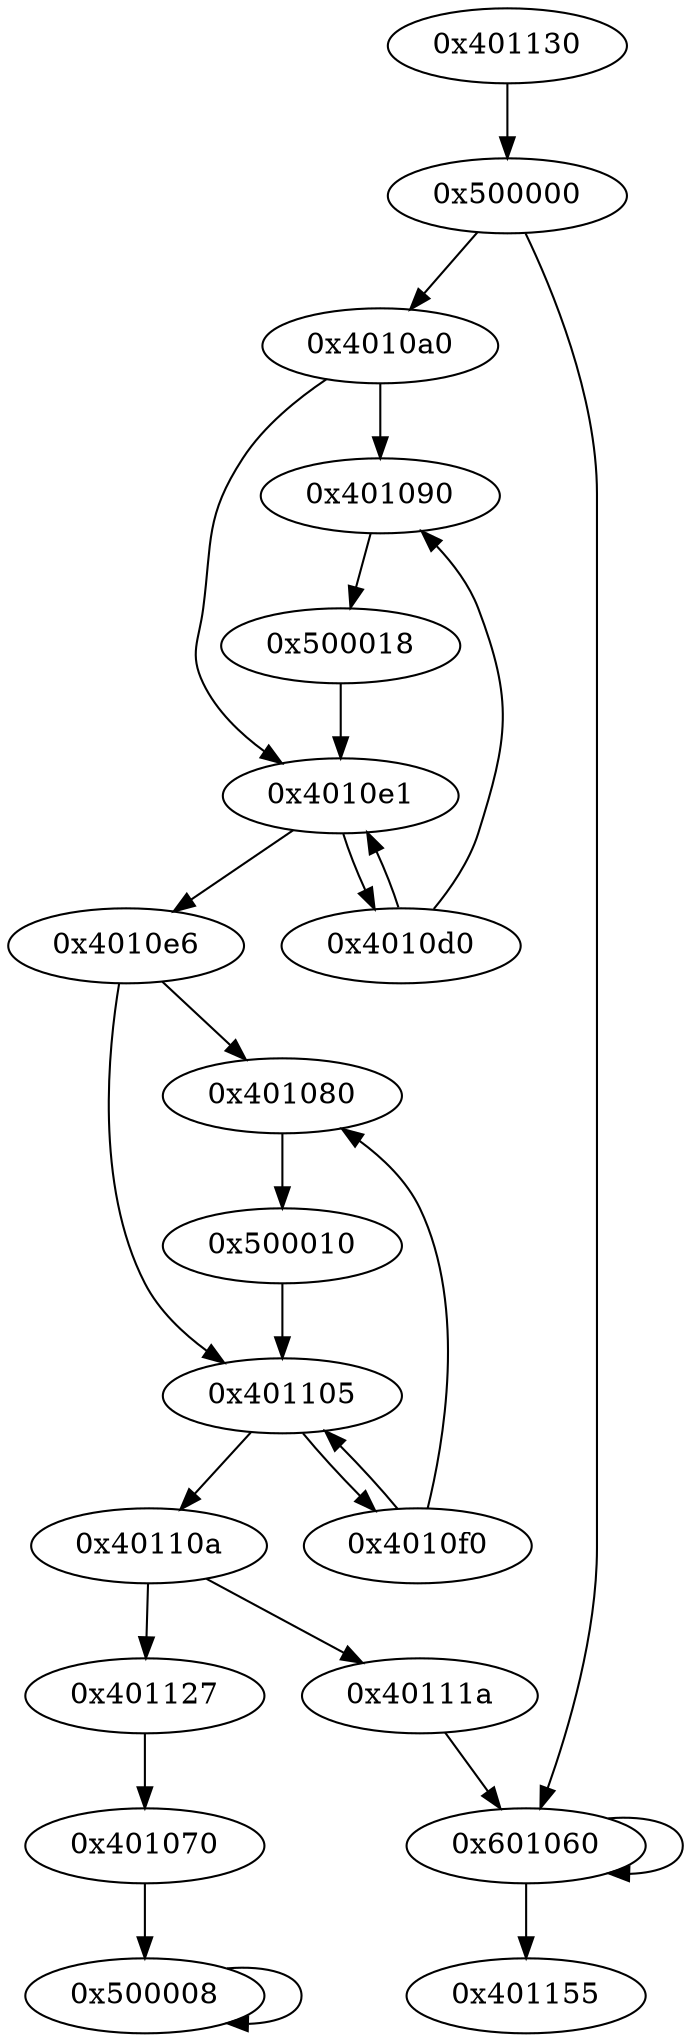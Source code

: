 digraph {
401130 [label="0x401130"];
500000 [label="0x500000"];
"4010a0" [label="0x4010a0"];
401090 [label="0x401090"];
500018 [label="0x500018"];
"4010e1" [label="0x4010e1"];
"4010d0" [label="0x4010d0"];
"4010e6" [label="0x4010e6"];
401080 [label="0x401080"];
500010 [label="0x500010"];
601060 [label="0x601060"];
401105 [label="0x401105"];
"4010f0" [label="0x4010f0"];
"40110a" [label="0x40110a"];
"40111a" [label="0x40111a"];
401127 [label="0x401127"];
401070 [label="0x401070"];
500008 [label="0x500008"];
401155 [label="0x401155"];
401130 -> 500000;
500000 -> "4010a0";
500000 -> 601060;
"4010a0" -> 401090;
"4010a0" -> "4010e1";
401090 -> 500018;
500018 -> "4010e1";
"4010e1" -> "4010d0";
"4010e1" -> "4010e6";
"4010d0" -> 401090;
"4010d0" -> "4010e1";
"4010e6" -> 401080;
"4010e6" -> 401105;
401080 -> 500010;
500010 -> 401105;
601060 -> 601060;
601060 -> 401155;
401105 -> "4010f0";
401105 -> "40110a";
"4010f0" -> 401080;
"4010f0" -> 401105;
"40110a" -> "40111a";
"40110a" -> 401127;
"40111a" -> 601060;
401127 -> 401070;
401070 -> 500008;
500008 -> 500008;
}
